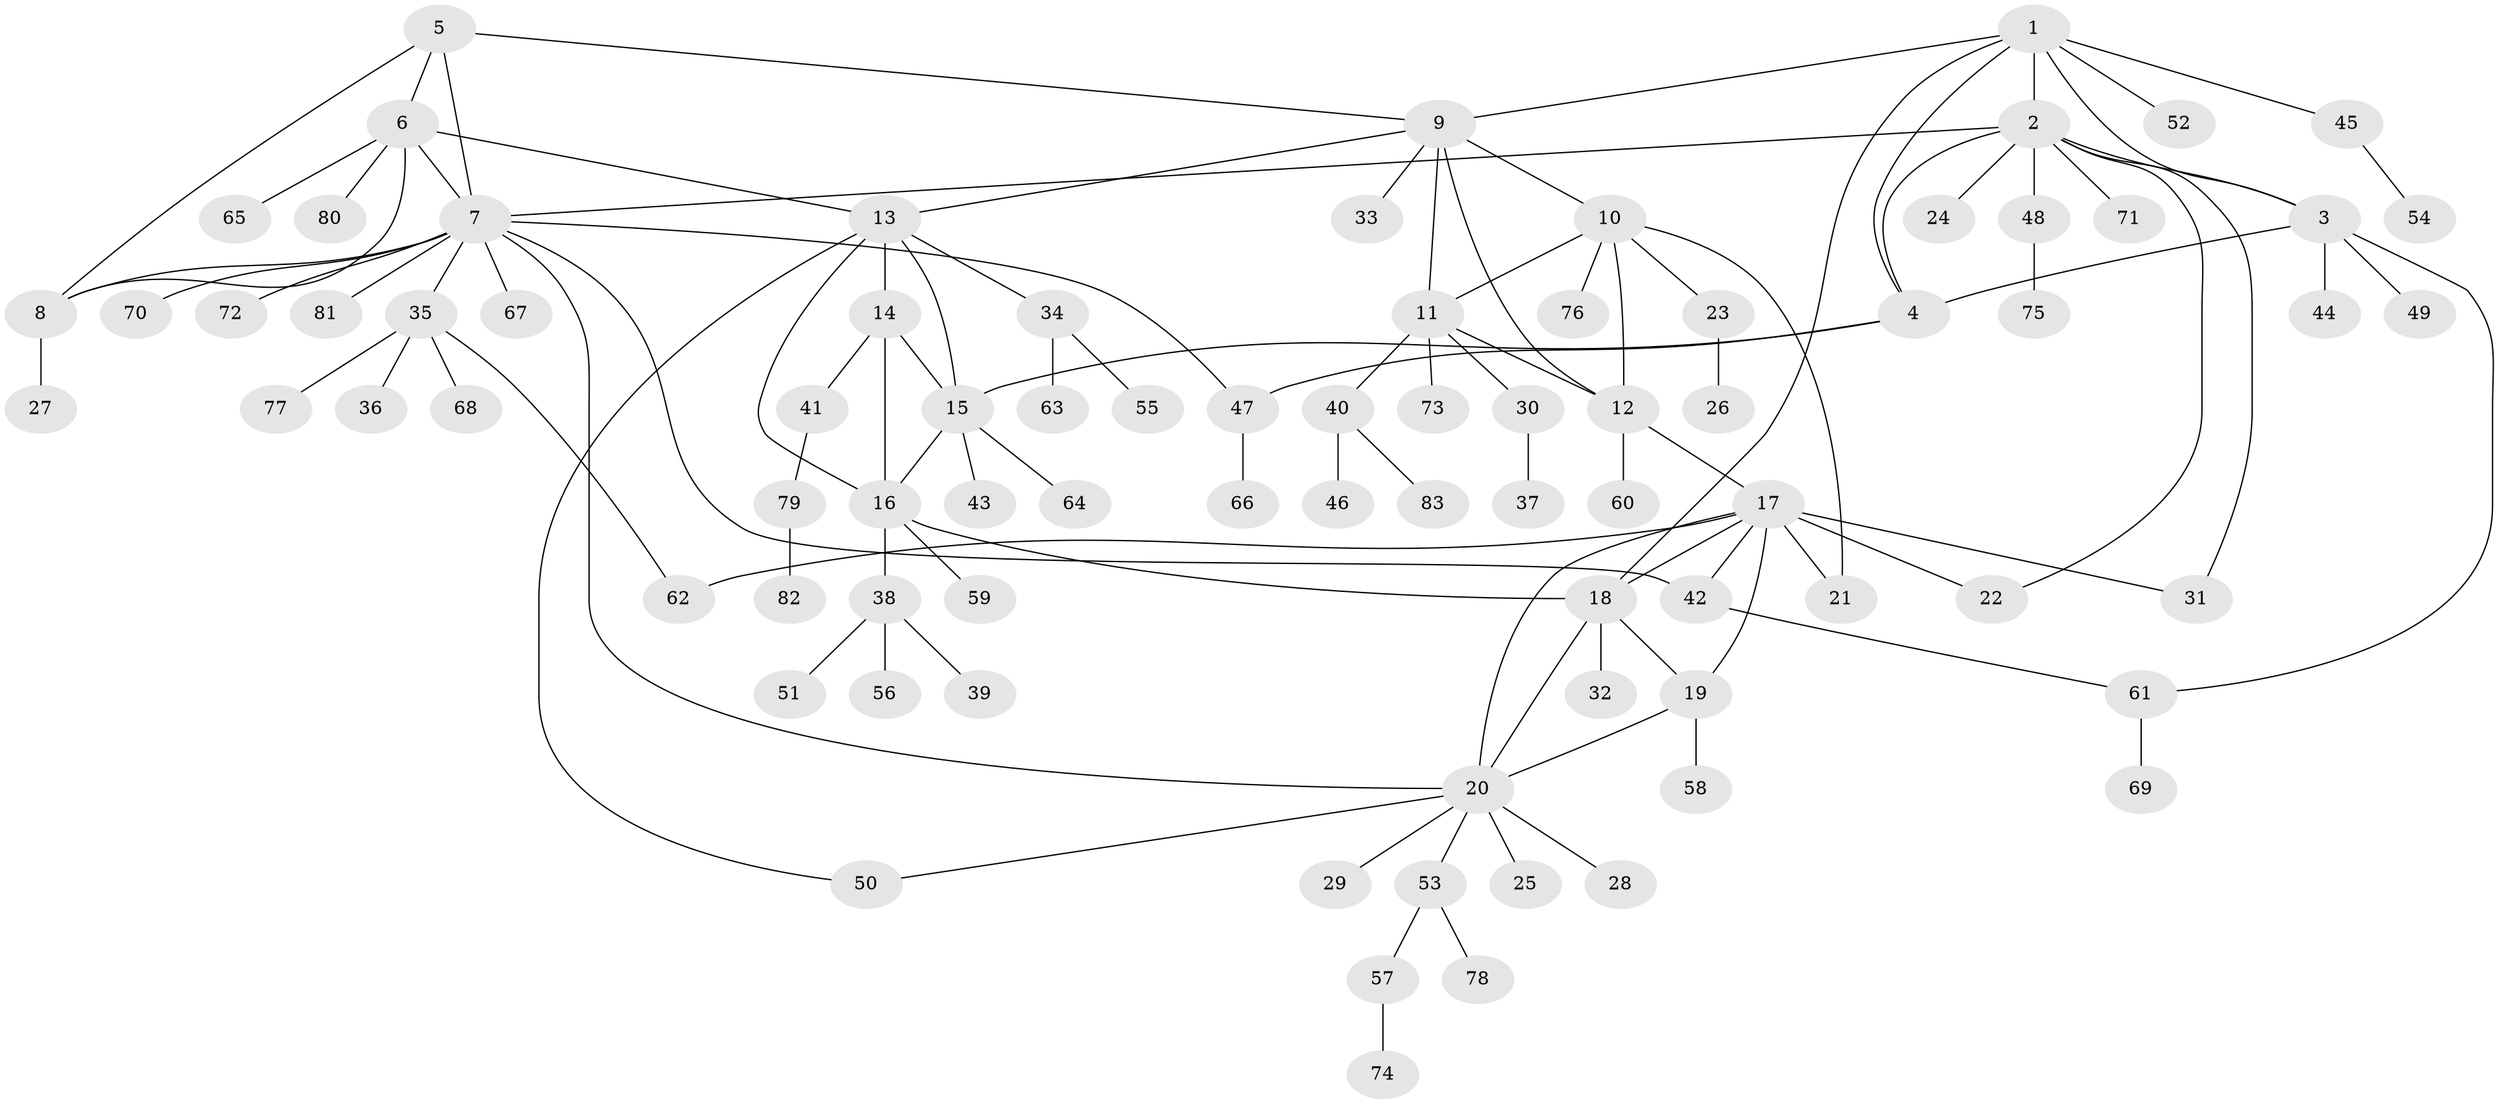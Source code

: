 // Generated by graph-tools (version 1.1) at 2025/26/03/09/25 03:26:40]
// undirected, 83 vertices, 111 edges
graph export_dot {
graph [start="1"]
  node [color=gray90,style=filled];
  1;
  2;
  3;
  4;
  5;
  6;
  7;
  8;
  9;
  10;
  11;
  12;
  13;
  14;
  15;
  16;
  17;
  18;
  19;
  20;
  21;
  22;
  23;
  24;
  25;
  26;
  27;
  28;
  29;
  30;
  31;
  32;
  33;
  34;
  35;
  36;
  37;
  38;
  39;
  40;
  41;
  42;
  43;
  44;
  45;
  46;
  47;
  48;
  49;
  50;
  51;
  52;
  53;
  54;
  55;
  56;
  57;
  58;
  59;
  60;
  61;
  62;
  63;
  64;
  65;
  66;
  67;
  68;
  69;
  70;
  71;
  72;
  73;
  74;
  75;
  76;
  77;
  78;
  79;
  80;
  81;
  82;
  83;
  1 -- 2;
  1 -- 3;
  1 -- 4;
  1 -- 9;
  1 -- 18;
  1 -- 45;
  1 -- 52;
  2 -- 3;
  2 -- 4;
  2 -- 7;
  2 -- 22;
  2 -- 24;
  2 -- 31;
  2 -- 48;
  2 -- 71;
  3 -- 4;
  3 -- 44;
  3 -- 49;
  3 -- 61;
  4 -- 15;
  4 -- 47;
  5 -- 6;
  5 -- 7;
  5 -- 8;
  5 -- 9;
  6 -- 7;
  6 -- 8;
  6 -- 13;
  6 -- 65;
  6 -- 80;
  7 -- 8;
  7 -- 20;
  7 -- 35;
  7 -- 42;
  7 -- 47;
  7 -- 67;
  7 -- 70;
  7 -- 72;
  7 -- 81;
  8 -- 27;
  9 -- 10;
  9 -- 11;
  9 -- 12;
  9 -- 13;
  9 -- 33;
  10 -- 11;
  10 -- 12;
  10 -- 21;
  10 -- 23;
  10 -- 76;
  11 -- 12;
  11 -- 30;
  11 -- 40;
  11 -- 73;
  12 -- 17;
  12 -- 60;
  13 -- 14;
  13 -- 15;
  13 -- 16;
  13 -- 34;
  13 -- 50;
  14 -- 15;
  14 -- 16;
  14 -- 41;
  15 -- 16;
  15 -- 43;
  15 -- 64;
  16 -- 18;
  16 -- 38;
  16 -- 59;
  17 -- 18;
  17 -- 19;
  17 -- 20;
  17 -- 21;
  17 -- 22;
  17 -- 31;
  17 -- 42;
  17 -- 62;
  18 -- 19;
  18 -- 20;
  18 -- 32;
  19 -- 20;
  19 -- 58;
  20 -- 25;
  20 -- 28;
  20 -- 29;
  20 -- 50;
  20 -- 53;
  23 -- 26;
  30 -- 37;
  34 -- 55;
  34 -- 63;
  35 -- 36;
  35 -- 62;
  35 -- 68;
  35 -- 77;
  38 -- 39;
  38 -- 51;
  38 -- 56;
  40 -- 46;
  40 -- 83;
  41 -- 79;
  42 -- 61;
  45 -- 54;
  47 -- 66;
  48 -- 75;
  53 -- 57;
  53 -- 78;
  57 -- 74;
  61 -- 69;
  79 -- 82;
}
